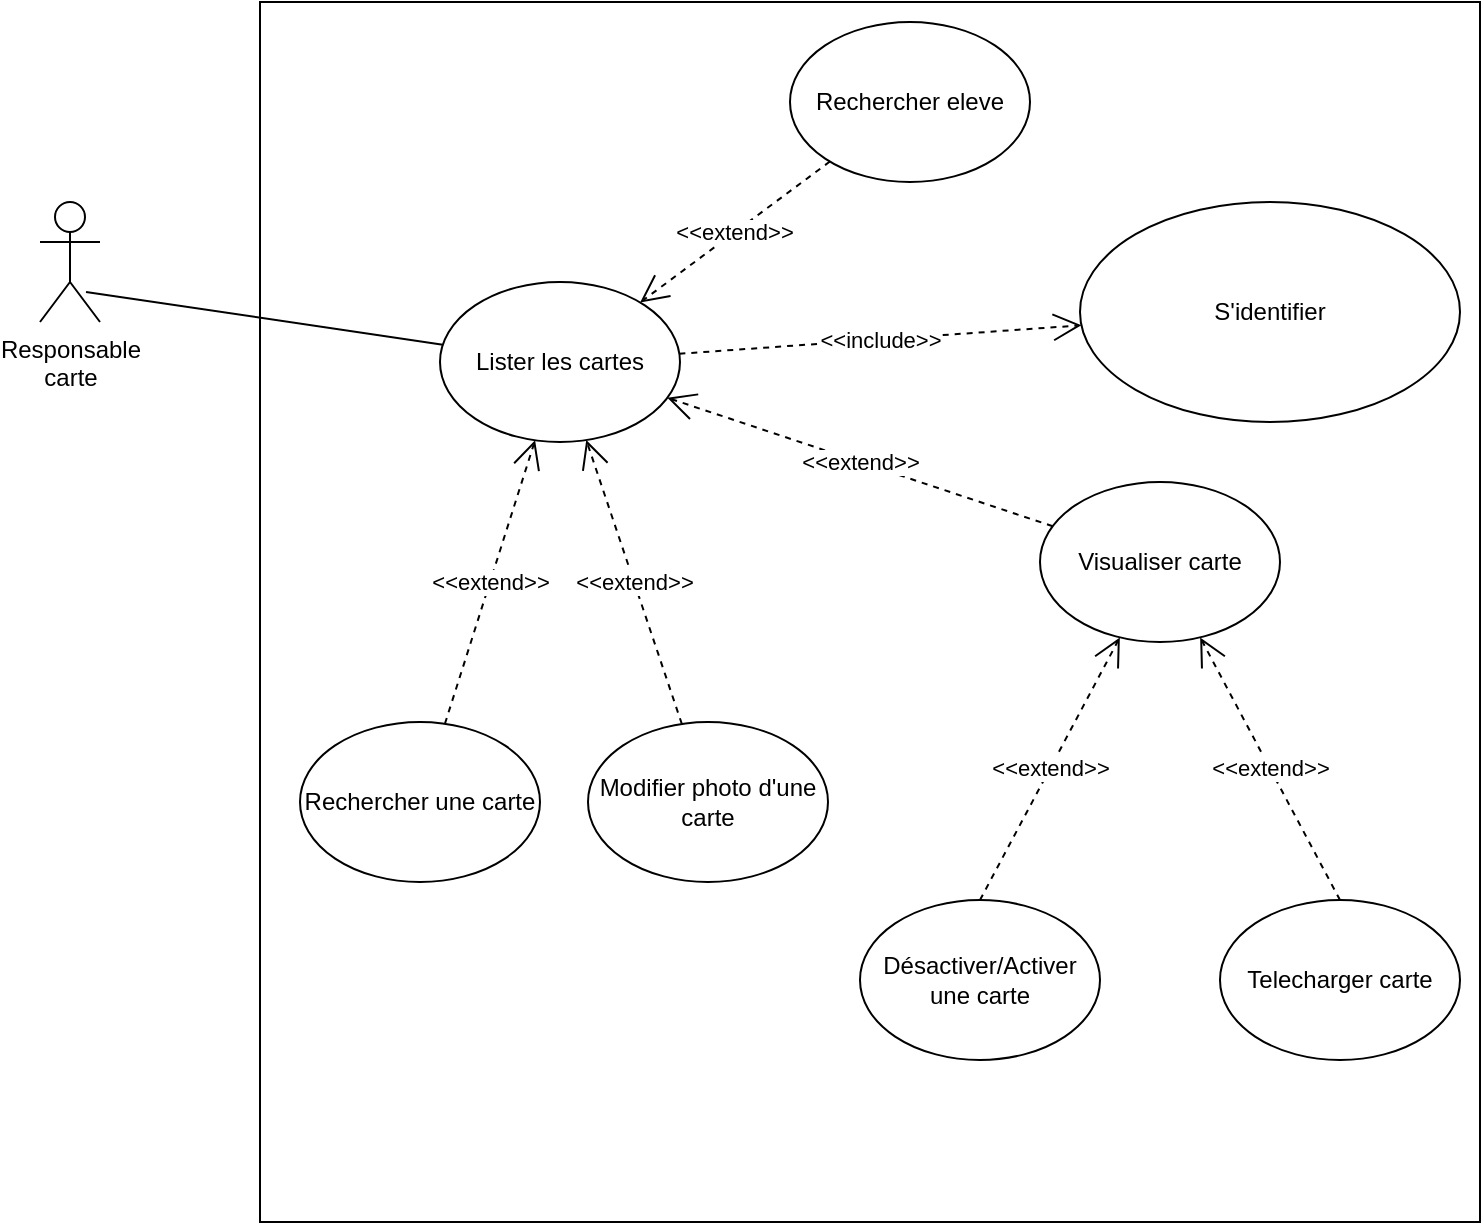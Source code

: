 <mxfile version="24.2.5" type="github">
  <diagram name="Page-1" id="f9k9ulHIZrHphQu0rKdZ">
    <mxGraphModel dx="1257" dy="723" grid="1" gridSize="10" guides="1" tooltips="1" connect="1" arrows="1" fold="1" page="1" pageScale="1" pageWidth="827" pageHeight="1169" math="0" shadow="0">
      <root>
        <mxCell id="0" />
        <mxCell id="1" parent="0" />
        <mxCell id="6J9riJxoOlW85ozBuu5x-2" value="Responsable&lt;div&gt;carte&lt;/div&gt;" style="shape=umlActor;verticalLabelPosition=bottom;verticalAlign=top;html=1;" parent="1" vertex="1">
          <mxGeometry x="20" y="820" width="30" height="60" as="geometry" />
        </mxCell>
        <mxCell id="6J9riJxoOlW85ozBuu5x-40" value="" style="whiteSpace=wrap;html=1;aspect=fixed;" parent="1" vertex="1">
          <mxGeometry x="130" y="720" width="610" height="610" as="geometry" />
        </mxCell>
        <mxCell id="6J9riJxoOlW85ozBuu5x-43" value="&lt;div&gt;Lister les cartes&lt;/div&gt;" style="ellipse;whiteSpace=wrap;html=1;" parent="1" vertex="1">
          <mxGeometry x="220" y="860" width="120" height="80" as="geometry" />
        </mxCell>
        <mxCell id="6J9riJxoOlW85ozBuu5x-44" value="&lt;div&gt;Désactiver/Activer une carte&lt;/div&gt;" style="ellipse;whiteSpace=wrap;html=1;" parent="1" vertex="1">
          <mxGeometry x="430" y="1169" width="120" height="80" as="geometry" />
        </mxCell>
        <mxCell id="6J9riJxoOlW85ozBuu5x-46" value="&lt;div&gt;Rechercher une carte&lt;/div&gt;" style="ellipse;whiteSpace=wrap;html=1;" parent="1" vertex="1">
          <mxGeometry x="150" y="1080" width="120" height="80" as="geometry" />
        </mxCell>
        <mxCell id="6J9riJxoOlW85ozBuu5x-47" value="&amp;lt;&amp;lt;extend&amp;gt;&amp;gt;" style="endArrow=open;endSize=12;dashed=1;html=1;rounded=0;" parent="1" source="6J9riJxoOlW85ozBuu5x-46" target="6J9riJxoOlW85ozBuu5x-43" edge="1">
          <mxGeometry width="160" relative="1" as="geometry">
            <mxPoint x="390" y="1010" as="sourcePoint" />
            <mxPoint x="550" y="1010" as="targetPoint" />
            <Array as="points" />
          </mxGeometry>
        </mxCell>
        <mxCell id="6J9riJxoOlW85ozBuu5x-49" value="&amp;lt;&amp;lt;extend&amp;gt;&amp;gt;" style="endArrow=open;endSize=12;dashed=1;html=1;rounded=0;exitX=0.5;exitY=0;exitDx=0;exitDy=0;" parent="1" source="6J9riJxoOlW85ozBuu5x-44" target="6J9riJxoOlW85ozBuu5x-52" edge="1">
          <mxGeometry width="160" relative="1" as="geometry">
            <mxPoint x="360" y="1130" as="sourcePoint" />
            <mxPoint x="260" y="1048" as="targetPoint" />
          </mxGeometry>
        </mxCell>
        <mxCell id="6J9riJxoOlW85ozBuu5x-50" value="&lt;div&gt;Rechercher eleve&lt;/div&gt;" style="ellipse;whiteSpace=wrap;html=1;" parent="1" vertex="1">
          <mxGeometry x="395" y="730" width="120" height="80" as="geometry" />
        </mxCell>
        <mxCell id="6J9riJxoOlW85ozBuu5x-52" value="&lt;div&gt;Visualiser carte&lt;/div&gt;" style="ellipse;whiteSpace=wrap;html=1;" parent="1" vertex="1">
          <mxGeometry x="520" y="960" width="120" height="80" as="geometry" />
        </mxCell>
        <mxCell id="6J9riJxoOlW85ozBuu5x-53" value="&amp;lt;&amp;lt;extend&amp;gt;&amp;gt;" style="endArrow=open;endSize=12;dashed=1;html=1;rounded=0;" parent="1" source="6J9riJxoOlW85ozBuu5x-52" target="6J9riJxoOlW85ozBuu5x-43" edge="1">
          <mxGeometry width="160" relative="1" as="geometry">
            <mxPoint x="490" y="950" as="sourcePoint" />
            <mxPoint x="460" y="914" as="targetPoint" />
          </mxGeometry>
        </mxCell>
        <mxCell id="6J9riJxoOlW85ozBuu5x-54" value="&lt;div&gt;Modifier photo d&#39;une carte&lt;/div&gt;" style="ellipse;whiteSpace=wrap;html=1;" parent="1" vertex="1">
          <mxGeometry x="294" y="1080" width="120" height="80" as="geometry" />
        </mxCell>
        <mxCell id="6J9riJxoOlW85ozBuu5x-55" value="&amp;lt;&amp;lt;extend&amp;gt;&amp;gt;" style="endArrow=open;endSize=12;dashed=1;html=1;rounded=0;" parent="1" source="6J9riJxoOlW85ozBuu5x-54" target="6J9riJxoOlW85ozBuu5x-43" edge="1">
          <mxGeometry width="160" relative="1" as="geometry">
            <mxPoint x="453" y="1239" as="sourcePoint" />
            <mxPoint x="460" y="1180" as="targetPoint" />
          </mxGeometry>
        </mxCell>
        <mxCell id="6J9riJxoOlW85ozBuu5x-56" value="" style="endArrow=none;html=1;rounded=0;exitX=0.767;exitY=0.75;exitDx=0;exitDy=0;exitPerimeter=0;" parent="1" source="6J9riJxoOlW85ozBuu5x-2" target="6J9riJxoOlW85ozBuu5x-43" edge="1">
          <mxGeometry width="50" height="50" relative="1" as="geometry">
            <mxPoint x="160" y="920" as="sourcePoint" />
            <mxPoint x="210" y="870" as="targetPoint" />
          </mxGeometry>
        </mxCell>
        <mxCell id="NyMSo7REqhqJ7EAo5xLc-1" value="&amp;lt;&amp;lt;include&amp;gt;&amp;gt;" style="endArrow=open;endSize=12;dashed=1;html=1;rounded=0;" edge="1" parent="1" source="6J9riJxoOlW85ozBuu5x-43" target="NyMSo7REqhqJ7EAo5xLc-2">
          <mxGeometry width="160" relative="1" as="geometry">
            <mxPoint x="450" y="950" as="sourcePoint" />
            <mxPoint x="570" y="950" as="targetPoint" />
          </mxGeometry>
        </mxCell>
        <mxCell id="NyMSo7REqhqJ7EAo5xLc-2" value="&lt;div&gt;S&#39;identifier&lt;/div&gt;" style="ellipse;whiteSpace=wrap;html=1;" vertex="1" parent="1">
          <mxGeometry x="540" y="820" width="190" height="110" as="geometry" />
        </mxCell>
        <mxCell id="NyMSo7REqhqJ7EAo5xLc-3" value="&amp;lt;&amp;lt;extend&amp;gt;&amp;gt;" style="endArrow=open;endSize=12;dashed=1;html=1;rounded=0;exitX=0.5;exitY=0;exitDx=0;exitDy=0;" edge="1" parent="1" source="NyMSo7REqhqJ7EAo5xLc-4" target="6J9riJxoOlW85ozBuu5x-52">
          <mxGeometry width="160" relative="1" as="geometry">
            <mxPoint x="648" y="1211" as="sourcePoint" />
            <mxPoint x="610" y="1080" as="targetPoint" />
          </mxGeometry>
        </mxCell>
        <mxCell id="NyMSo7REqhqJ7EAo5xLc-5" value="" style="endArrow=open;endSize=12;dashed=1;html=1;rounded=0;exitX=0.5;exitY=0;exitDx=0;exitDy=0;" edge="1" parent="1" target="NyMSo7REqhqJ7EAo5xLc-4">
          <mxGeometry width="160" relative="1" as="geometry">
            <mxPoint x="648" y="1211" as="sourcePoint" />
            <mxPoint x="567" y="1106" as="targetPoint" />
          </mxGeometry>
        </mxCell>
        <mxCell id="NyMSo7REqhqJ7EAo5xLc-4" value="&lt;div&gt;Telecharger carte&lt;/div&gt;" style="ellipse;whiteSpace=wrap;html=1;" vertex="1" parent="1">
          <mxGeometry x="610" y="1169" width="120" height="80" as="geometry" />
        </mxCell>
        <mxCell id="NyMSo7REqhqJ7EAo5xLc-6" value="&amp;lt;&amp;lt;extend&amp;gt;&amp;gt;" style="endArrow=open;endSize=12;dashed=1;html=1;rounded=0;" edge="1" parent="1" source="6J9riJxoOlW85ozBuu5x-50" target="6J9riJxoOlW85ozBuu5x-43">
          <mxGeometry x="0.007" width="160" relative="1" as="geometry">
            <mxPoint x="287" y="840" as="sourcePoint" />
            <mxPoint x="480" y="845" as="targetPoint" />
            <mxPoint as="offset" />
          </mxGeometry>
        </mxCell>
      </root>
    </mxGraphModel>
  </diagram>
</mxfile>
